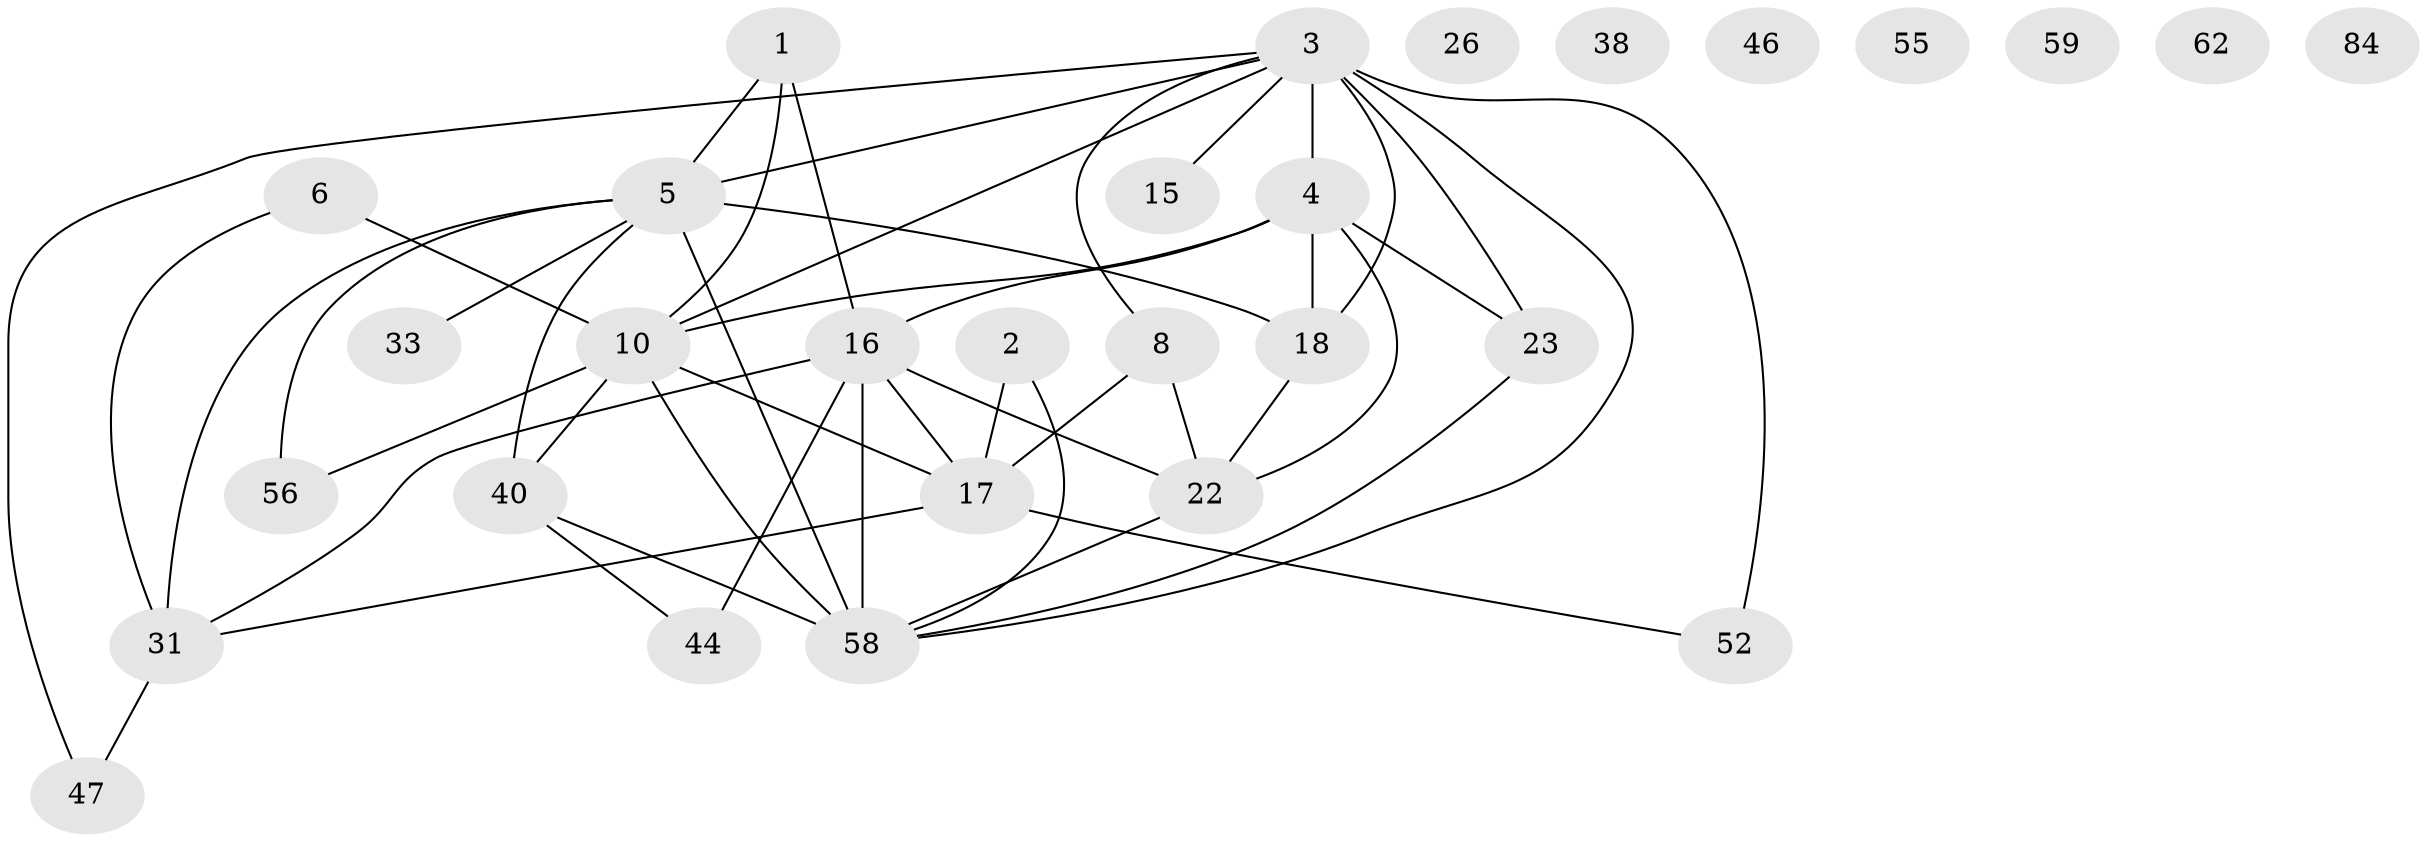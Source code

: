 // original degree distribution, {5: 0.03571428571428571, 3: 0.16666666666666666, 4: 0.19047619047619047, 2: 0.27380952380952384, 6: 0.03571428571428571, 1: 0.16666666666666666, 8: 0.03571428571428571, 7: 0.011904761904761904, 0: 0.08333333333333333}
// Generated by graph-tools (version 1.1) at 2025/16/03/04/25 18:16:36]
// undirected, 29 vertices, 47 edges
graph export_dot {
graph [start="1"]
  node [color=gray90,style=filled];
  1 [super="+70+45"];
  2 [super="+66"];
  3 [super="+9+14+19"];
  4 [super="+11+34+12"];
  5 [super="+7"];
  6;
  8 [super="+67"];
  10 [super="+53+65+64+20"];
  15 [super="+79+30"];
  16 [super="+43+41+27+73+48+21"];
  17 [super="+51"];
  18;
  22 [super="+39+24"];
  23 [super="+54+28"];
  26;
  31 [super="+72+77+60"];
  33 [super="+35"];
  38;
  40;
  44 [super="+74"];
  46;
  47 [super="+78"];
  52 [super="+63"];
  55;
  56 [super="+68"];
  58 [super="+82+61"];
  59;
  62;
  84;
  1 -- 5;
  1 -- 10;
  1 -- 16;
  2 -- 58 [weight=2];
  2 -- 17;
  3 -- 4 [weight=2];
  3 -- 5 [weight=2];
  3 -- 8;
  3 -- 47;
  3 -- 18;
  3 -- 52 [weight=2];
  3 -- 58;
  3 -- 23;
  3 -- 10;
  3 -- 15;
  4 -- 10;
  4 -- 16 [weight=2];
  4 -- 18;
  4 -- 23 [weight=2];
  4 -- 22;
  5 -- 33;
  5 -- 40;
  5 -- 18;
  5 -- 56 [weight=2];
  5 -- 58 [weight=3];
  5 -- 31;
  6 -- 31;
  6 -- 10;
  8 -- 17;
  8 -- 22;
  10 -- 56;
  10 -- 17;
  10 -- 58;
  10 -- 40;
  16 -- 44 [weight=2];
  16 -- 31;
  16 -- 17;
  16 -- 22 [weight=2];
  16 -- 58;
  17 -- 31;
  17 -- 52;
  18 -- 22;
  22 -- 58;
  23 -- 58;
  31 -- 47;
  40 -- 58;
  40 -- 44;
}
